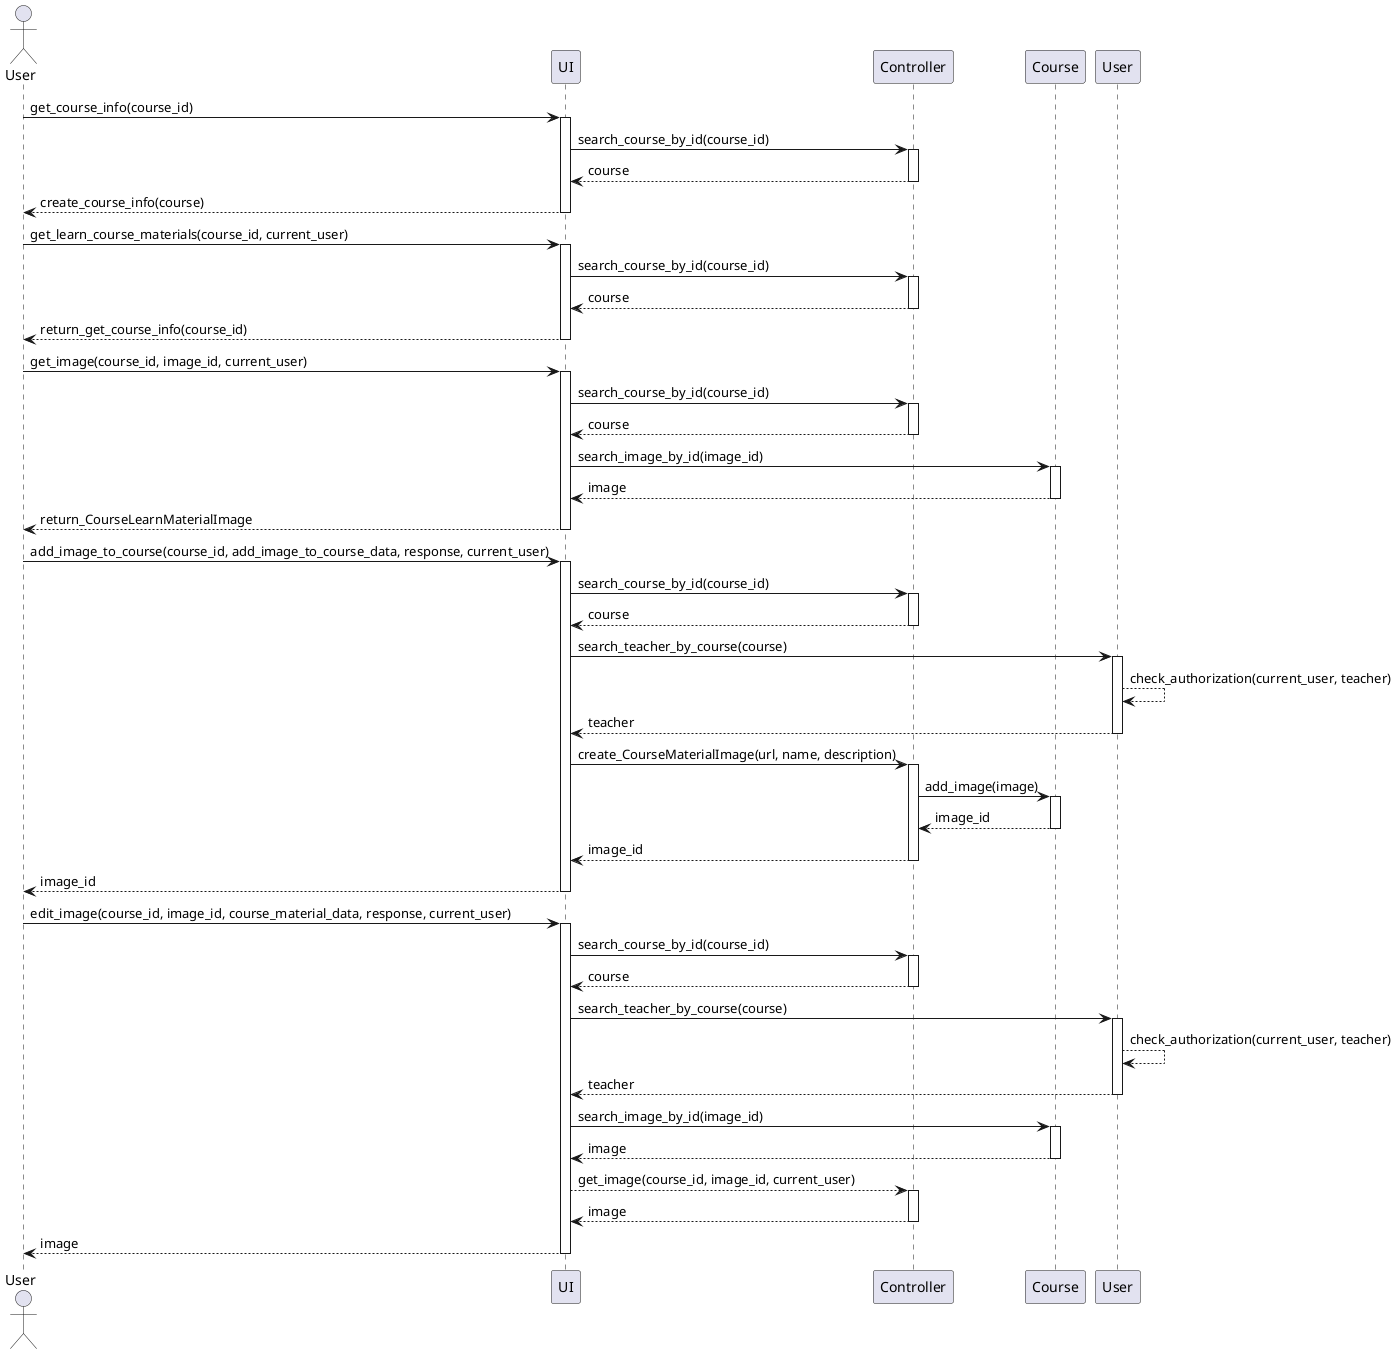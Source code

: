@startuml Udemy Sequence Diagram (Functions)

actor "User" as UserActor

participant "UI" as Server
participant Controller
participant Course
participant "User" as UserClass

UserActor -> Server: get_course_info(course_id)
activate Server
Server -> Controller: search_course_by_id(course_id)
activate Controller
Controller --> Server: course
deactivate Controller
Server --> UserActor: create_course_info(course)
deactivate Server

UserActor -> Server: get_learn_course_materials(course_id, current_user)
activate Server
Server -> Controller: search_course_by_id(course_id)
activate Controller
Controller --> Server: course
deactivate Controller
' Server --> User: have_access_to_course(course)
Server --> UserActor: return_get_course_info(course_id)
deactivate Server

UserActor -> Server: get_image(course_id, image_id, current_user)
activate Server
Server -> Controller: search_course_by_id(course_id)
activate Controller
Controller --> Server: course
deactivate Controller
Server -> Course: search_image_by_id(image_id)
activate Course
Course --> Server: image
deactivate Course
' Server --> User: have_access_to_course(course)
Server --> UserActor: return_CourseLearnMaterialImage
deactivate Server

UserActor -> Server: add_image_to_course(course_id, add_image_to_course_data, response, current_user)
activate Server
Server -> Controller: search_course_by_id(course_id)
activate Controller
Controller --> Server: course
deactivate Controller
Server -> UserClass: search_teacher_by_course(course)
activate UserClass
UserClass --> UserClass: check_authorization(current_user, teacher)
UserClass --> Server: teacher
deactivate UserClass
Server -> Controller: create_CourseMaterialImage(url, name, description)
activate Controller
Controller -> Course: add_image(image)
activate Course
Course --> Controller: image_id
deactivate Course
Controller --> Server: image_id
deactivate Controller
Server --> UserActor: image_id
deactivate Server

UserActor -> Server: edit_image(course_id, image_id, course_material_data, response, current_user)
activate Server
Server -> Controller: search_course_by_id(course_id)
activate Controller
Controller --> Server: course
deactivate Controller
Server -> UserClass: search_teacher_by_course(course)
activate UserClass
UserClass --> UserClass: check_authorization(current_user, teacher)
UserClass --> Server: teacher
deactivate UserClass
Server -> Course: search_image_by_id(image_id)
activate Course
Course --> Server: image
deactivate Course
Server --> Controller: get_image(course_id, image_id, current_user)
activate Controller
Controller --> Server: image
deactivate Controller
Server --> UserActor: image
deactivate Server

@enduml